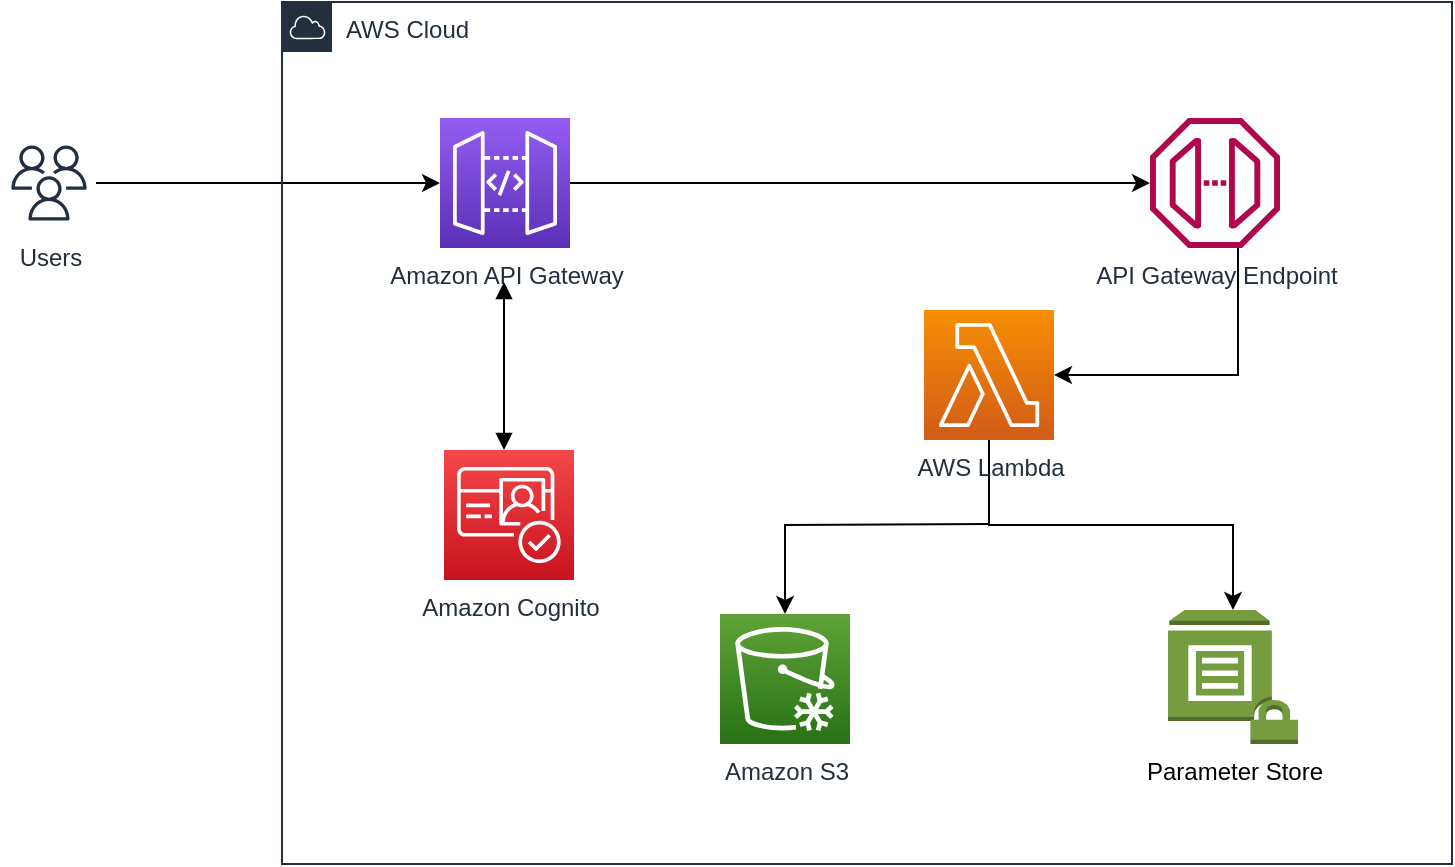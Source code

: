 <mxfile version="21.3.2" type="github">
  <diagram name="Page-1" id="FAZEdEU8j4wSGHtSHfy4">
    <mxGraphModel dx="794" dy="430" grid="0" gridSize="10" guides="1" tooltips="1" connect="1" arrows="1" fold="1" page="1" pageScale="1" pageWidth="850" pageHeight="1100" math="0" shadow="0">
      <root>
        <mxCell id="0" />
        <mxCell id="1" parent="0" />
        <mxCell id="WiBFuDnjmOOBbJ8TPGdd-5" style="edgeStyle=orthogonalEdgeStyle;rounded=0;orthogonalLoop=1;jettySize=auto;html=1;entryX=0;entryY=0.5;entryDx=0;entryDy=0;entryPerimeter=0;" edge="1" parent="1" source="WiBFuDnjmOOBbJ8TPGdd-1" target="WiBFuDnjmOOBbJ8TPGdd-4">
          <mxGeometry relative="1" as="geometry" />
        </mxCell>
        <mxCell id="WiBFuDnjmOOBbJ8TPGdd-1" value="Users" style="sketch=0;outlineConnect=0;fontColor=#232F3E;gradientColor=none;strokeColor=#232F3E;fillColor=#ffffff;dashed=0;verticalLabelPosition=bottom;verticalAlign=top;align=center;html=1;fontSize=12;fontStyle=0;aspect=fixed;shape=mxgraph.aws4.resourceIcon;resIcon=mxgraph.aws4.users;" vertex="1" parent="1">
          <mxGeometry x="17" y="109" width="47" height="47" as="geometry" />
        </mxCell>
        <mxCell id="WiBFuDnjmOOBbJ8TPGdd-3" value="AWS Cloud" style="points=[[0,0],[0.25,0],[0.5,0],[0.75,0],[1,0],[1,0.25],[1,0.5],[1,0.75],[1,1],[0.75,1],[0.5,1],[0.25,1],[0,1],[0,0.75],[0,0.5],[0,0.25]];outlineConnect=0;gradientColor=none;html=1;whiteSpace=wrap;fontSize=12;fontStyle=0;container=1;pointerEvents=0;collapsible=0;recursiveResize=0;shape=mxgraph.aws4.group;grIcon=mxgraph.aws4.group_aws_cloud;strokeColor=#232F3E;fillColor=none;verticalAlign=top;align=left;spacingLeft=30;fontColor=#232F3E;dashed=0;" vertex="1" parent="1">
          <mxGeometry x="157" y="42" width="585" height="431" as="geometry" />
        </mxCell>
        <mxCell id="WiBFuDnjmOOBbJ8TPGdd-7" style="edgeStyle=orthogonalEdgeStyle;rounded=0;orthogonalLoop=1;jettySize=auto;html=1;" edge="1" parent="WiBFuDnjmOOBbJ8TPGdd-3" source="WiBFuDnjmOOBbJ8TPGdd-4" target="WiBFuDnjmOOBbJ8TPGdd-6">
          <mxGeometry relative="1" as="geometry" />
        </mxCell>
        <mxCell id="WiBFuDnjmOOBbJ8TPGdd-4" value="Amazon API Gateway" style="sketch=0;points=[[0,0,0],[0.25,0,0],[0.5,0,0],[0.75,0,0],[1,0,0],[0,1,0],[0.25,1,0],[0.5,1,0],[0.75,1,0],[1,1,0],[0,0.25,0],[0,0.5,0],[0,0.75,0],[1,0.25,0],[1,0.5,0],[1,0.75,0]];outlineConnect=0;fontColor=#232F3E;gradientColor=#945DF2;gradientDirection=north;fillColor=#5A30B5;strokeColor=#ffffff;dashed=0;verticalLabelPosition=bottom;verticalAlign=top;align=center;html=1;fontSize=12;fontStyle=0;aspect=fixed;shape=mxgraph.aws4.resourceIcon;resIcon=mxgraph.aws4.api_gateway;" vertex="1" parent="WiBFuDnjmOOBbJ8TPGdd-3">
          <mxGeometry x="79" y="58" width="65" height="65" as="geometry" />
        </mxCell>
        <mxCell id="WiBFuDnjmOOBbJ8TPGdd-9" style="edgeStyle=orthogonalEdgeStyle;rounded=0;orthogonalLoop=1;jettySize=auto;html=1;entryX=1;entryY=0.5;entryDx=0;entryDy=0;entryPerimeter=0;" edge="1" parent="WiBFuDnjmOOBbJ8TPGdd-3" source="WiBFuDnjmOOBbJ8TPGdd-6" target="WiBFuDnjmOOBbJ8TPGdd-8">
          <mxGeometry relative="1" as="geometry">
            <Array as="points">
              <mxPoint x="478" y="186" />
            </Array>
          </mxGeometry>
        </mxCell>
        <mxCell id="WiBFuDnjmOOBbJ8TPGdd-6" value="API Gateway Endpoint" style="sketch=0;outlineConnect=0;fontColor=#232F3E;gradientColor=none;fillColor=#B0084D;strokeColor=none;dashed=0;verticalLabelPosition=bottom;verticalAlign=top;align=center;html=1;fontSize=12;fontStyle=0;aspect=fixed;pointerEvents=1;shape=mxgraph.aws4.endpoint;" vertex="1" parent="WiBFuDnjmOOBbJ8TPGdd-3">
          <mxGeometry x="434" y="58" width="65" height="65" as="geometry" />
        </mxCell>
        <mxCell id="WiBFuDnjmOOBbJ8TPGdd-18" style="edgeStyle=orthogonalEdgeStyle;rounded=0;orthogonalLoop=1;jettySize=auto;html=1;entryX=0.5;entryY=0;entryDx=0;entryDy=0;entryPerimeter=0;exitX=0.5;exitY=1;exitDx=0;exitDy=0;exitPerimeter=0;" edge="1" parent="WiBFuDnjmOOBbJ8TPGdd-3" source="WiBFuDnjmOOBbJ8TPGdd-8" target="WiBFuDnjmOOBbJ8TPGdd-16">
          <mxGeometry relative="1" as="geometry" />
        </mxCell>
        <mxCell id="WiBFuDnjmOOBbJ8TPGdd-19" style="edgeStyle=orthogonalEdgeStyle;rounded=0;orthogonalLoop=1;jettySize=auto;html=1;entryX=0.5;entryY=0;entryDx=0;entryDy=0;entryPerimeter=0;exitX=0.5;exitY=1;exitDx=0;exitDy=0;exitPerimeter=0;" edge="1" parent="WiBFuDnjmOOBbJ8TPGdd-3" target="WiBFuDnjmOOBbJ8TPGdd-15">
          <mxGeometry relative="1" as="geometry">
            <mxPoint x="353.5" y="261" as="sourcePoint" />
            <mxPoint x="251.5" y="348" as="targetPoint" />
          </mxGeometry>
        </mxCell>
        <mxCell id="WiBFuDnjmOOBbJ8TPGdd-8" value="AWS Lambda" style="sketch=0;points=[[0,0,0],[0.25,0,0],[0.5,0,0],[0.75,0,0],[1,0,0],[0,1,0],[0.25,1,0],[0.5,1,0],[0.75,1,0],[1,1,0],[0,0.25,0],[0,0.5,0],[0,0.75,0],[1,0.25,0],[1,0.5,0],[1,0.75,0]];outlineConnect=0;fontColor=#232F3E;gradientColor=#F78E04;gradientDirection=north;fillColor=#D05C17;strokeColor=#ffffff;dashed=0;verticalLabelPosition=bottom;verticalAlign=top;align=center;html=1;fontSize=12;fontStyle=0;aspect=fixed;shape=mxgraph.aws4.resourceIcon;resIcon=mxgraph.aws4.lambda;" vertex="1" parent="WiBFuDnjmOOBbJ8TPGdd-3">
          <mxGeometry x="321" y="154" width="65" height="65" as="geometry" />
        </mxCell>
        <mxCell id="WiBFuDnjmOOBbJ8TPGdd-10" value="Amazon Cognito" style="sketch=0;points=[[0,0,0],[0.25,0,0],[0.5,0,0],[0.75,0,0],[1,0,0],[0,1,0],[0.25,1,0],[0.5,1,0],[0.75,1,0],[1,1,0],[0,0.25,0],[0,0.5,0],[0,0.75,0],[1,0.25,0],[1,0.5,0],[1,0.75,0]];outlineConnect=0;fontColor=#232F3E;gradientColor=#F54749;gradientDirection=north;fillColor=#C7131F;strokeColor=#ffffff;dashed=0;verticalLabelPosition=bottom;verticalAlign=top;align=center;html=1;fontSize=12;fontStyle=0;aspect=fixed;shape=mxgraph.aws4.resourceIcon;resIcon=mxgraph.aws4.cognito;" vertex="1" parent="WiBFuDnjmOOBbJ8TPGdd-3">
          <mxGeometry x="81" y="224" width="65" height="65" as="geometry" />
        </mxCell>
        <mxCell id="WiBFuDnjmOOBbJ8TPGdd-14" value="" style="edgeStyle=orthogonalEdgeStyle;html=1;endArrow=block;elbow=vertical;startArrow=block;startFill=1;endFill=1;strokeColor=#000000;rounded=0;" edge="1" parent="WiBFuDnjmOOBbJ8TPGdd-3">
          <mxGeometry width="100" relative="1" as="geometry">
            <mxPoint x="111" y="140" as="sourcePoint" />
            <mxPoint x="111" y="224" as="targetPoint" />
          </mxGeometry>
        </mxCell>
        <mxCell id="WiBFuDnjmOOBbJ8TPGdd-15" value="Amazon S3" style="sketch=0;points=[[0,0,0],[0.25,0,0],[0.5,0,0],[0.75,0,0],[1,0,0],[0,1,0],[0.25,1,0],[0.5,1,0],[0.75,1,0],[1,1,0],[0,0.25,0],[0,0.5,0],[0,0.75,0],[1,0.25,0],[1,0.5,0],[1,0.75,0]];outlineConnect=0;fontColor=#232F3E;gradientColor=#60A337;gradientDirection=north;fillColor=#277116;strokeColor=#ffffff;dashed=0;verticalLabelPosition=bottom;verticalAlign=top;align=center;html=1;fontSize=12;fontStyle=0;aspect=fixed;shape=mxgraph.aws4.resourceIcon;resIcon=mxgraph.aws4.glacier;" vertex="1" parent="WiBFuDnjmOOBbJ8TPGdd-3">
          <mxGeometry x="219" y="306" width="65" height="65" as="geometry" />
        </mxCell>
        <mxCell id="WiBFuDnjmOOBbJ8TPGdd-16" value="Parameter Store" style="outlineConnect=0;dashed=0;verticalLabelPosition=bottom;verticalAlign=top;align=center;html=1;shape=mxgraph.aws3.parameter_store;fillColor=#759C3E;gradientColor=none;" vertex="1" parent="WiBFuDnjmOOBbJ8TPGdd-3">
          <mxGeometry x="443" y="304" width="65" height="67" as="geometry" />
        </mxCell>
      </root>
    </mxGraphModel>
  </diagram>
</mxfile>
